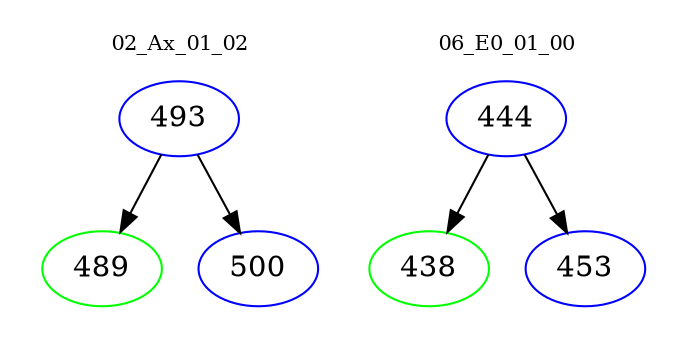 digraph{
subgraph cluster_0 {
color = white
label = "02_Ax_01_02";
fontsize=10;
T0_493 [label="493", color="blue"]
T0_493 -> T0_489 [color="black"]
T0_489 [label="489", color="green"]
T0_493 -> T0_500 [color="black"]
T0_500 [label="500", color="blue"]
}
subgraph cluster_1 {
color = white
label = "06_E0_01_00";
fontsize=10;
T1_444 [label="444", color="blue"]
T1_444 -> T1_438 [color="black"]
T1_438 [label="438", color="green"]
T1_444 -> T1_453 [color="black"]
T1_453 [label="453", color="blue"]
}
}
